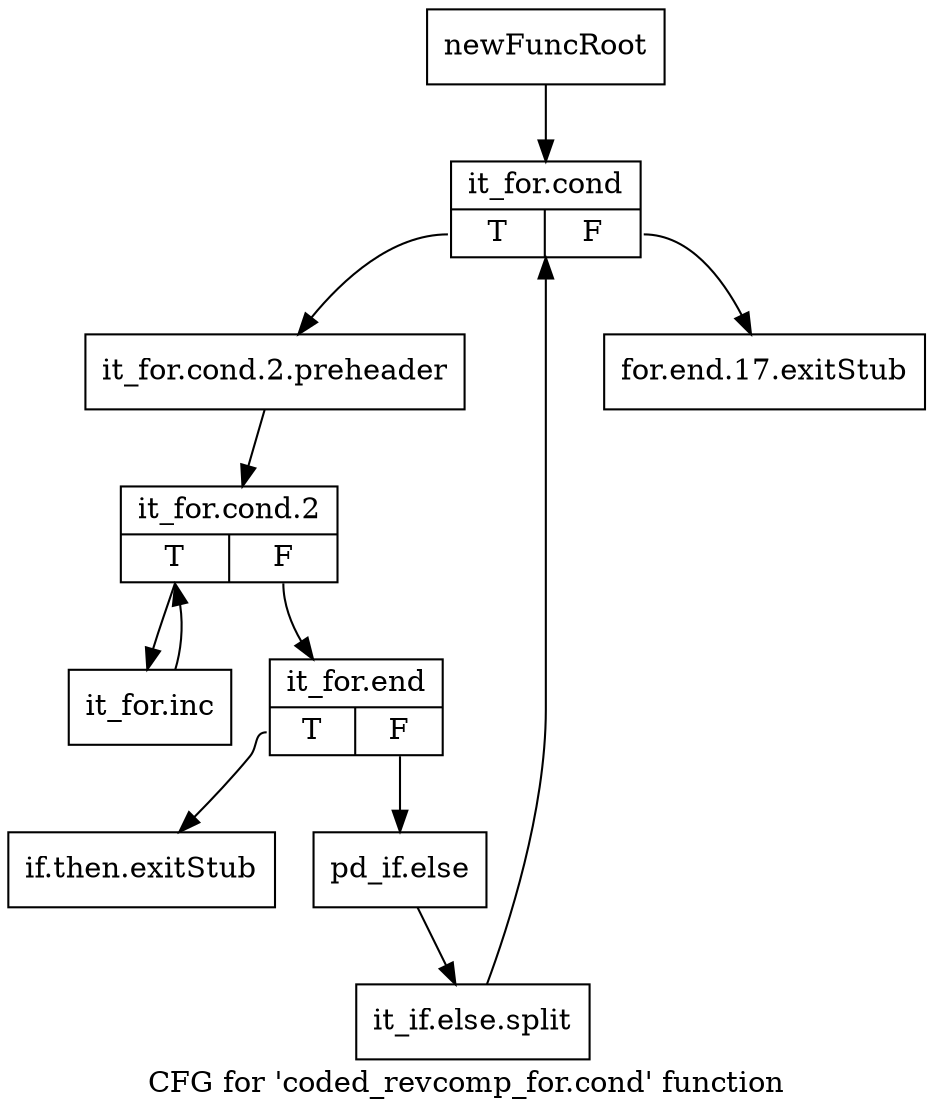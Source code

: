 digraph "CFG for 'coded_revcomp_for.cond' function" {
	label="CFG for 'coded_revcomp_for.cond' function";

	Node0x3405260 [shape=record,label="{newFuncRoot}"];
	Node0x3405260 -> Node0x3405350;
	Node0x34052b0 [shape=record,label="{for.end.17.exitStub}"];
	Node0x3405300 [shape=record,label="{if.then.exitStub}"];
	Node0x3405350 [shape=record,label="{it_for.cond|{<s0>T|<s1>F}}"];
	Node0x3405350:s0 -> Node0x34053a0;
	Node0x3405350:s1 -> Node0x34052b0;
	Node0x34053a0 [shape=record,label="{it_for.cond.2.preheader}"];
	Node0x34053a0 -> Node0x34053f0;
	Node0x34053f0 [shape=record,label="{it_for.cond.2|{<s0>T|<s1>F}}"];
	Node0x34053f0:s0 -> Node0x34054e0;
	Node0x34053f0:s1 -> Node0x3405440;
	Node0x3405440 [shape=record,label="{it_for.end|{<s0>T|<s1>F}}"];
	Node0x3405440:s0 -> Node0x3405300;
	Node0x3405440:s1 -> Node0x3405490;
	Node0x3405490 [shape=record,label="{pd_if.else}"];
	Node0x3405490 -> Node0x37f3db0;
	Node0x37f3db0 [shape=record,label="{it_if.else.split}"];
	Node0x37f3db0 -> Node0x3405350;
	Node0x34054e0 [shape=record,label="{it_for.inc}"];
	Node0x34054e0 -> Node0x34053f0;
}
